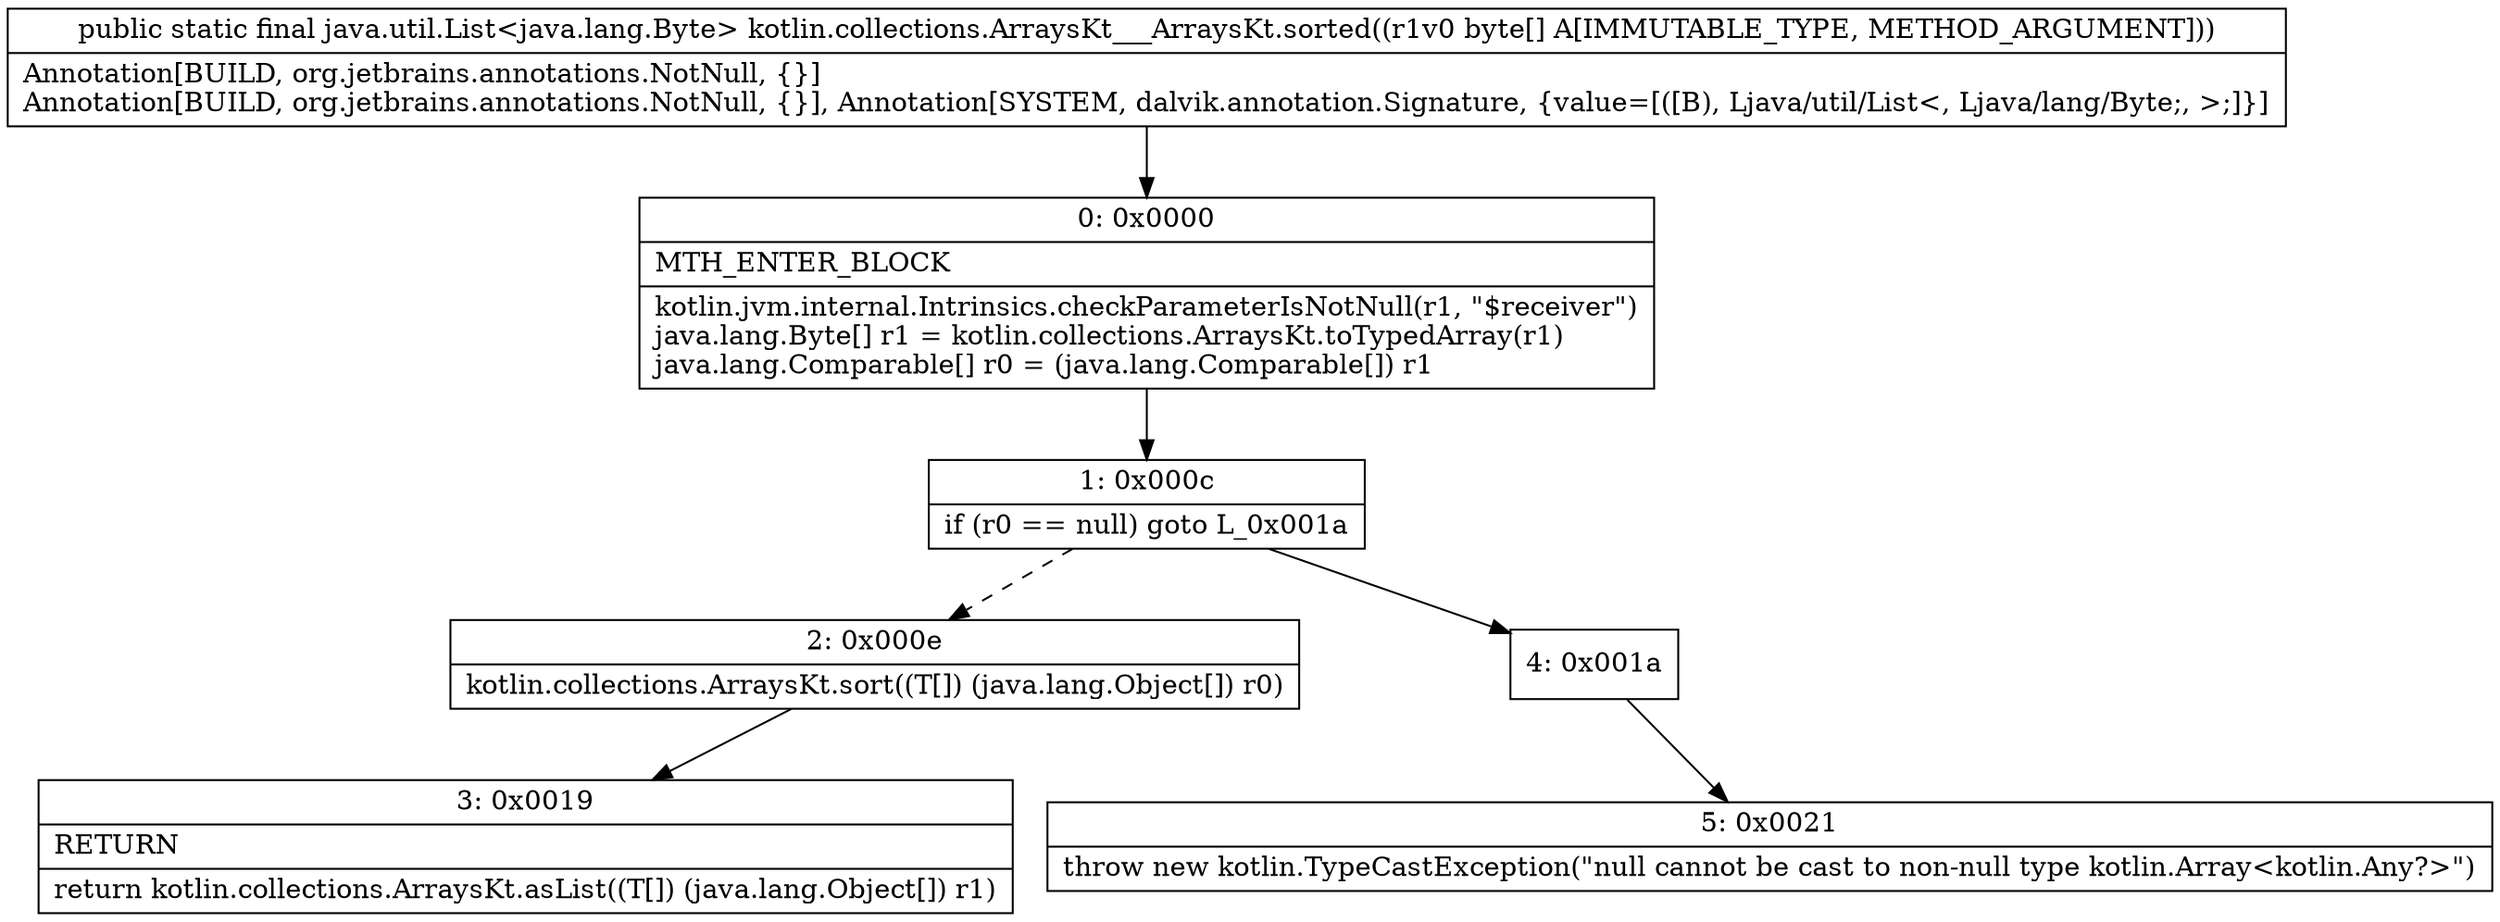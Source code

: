 digraph "CFG forkotlin.collections.ArraysKt___ArraysKt.sorted([B)Ljava\/util\/List;" {
Node_0 [shape=record,label="{0\:\ 0x0000|MTH_ENTER_BLOCK\l|kotlin.jvm.internal.Intrinsics.checkParameterIsNotNull(r1, \"$receiver\")\ljava.lang.Byte[] r1 = kotlin.collections.ArraysKt.toTypedArray(r1)\ljava.lang.Comparable[] r0 = (java.lang.Comparable[]) r1\l}"];
Node_1 [shape=record,label="{1\:\ 0x000c|if (r0 == null) goto L_0x001a\l}"];
Node_2 [shape=record,label="{2\:\ 0x000e|kotlin.collections.ArraysKt.sort((T[]) (java.lang.Object[]) r0)\l}"];
Node_3 [shape=record,label="{3\:\ 0x0019|RETURN\l|return kotlin.collections.ArraysKt.asList((T[]) (java.lang.Object[]) r1)\l}"];
Node_4 [shape=record,label="{4\:\ 0x001a}"];
Node_5 [shape=record,label="{5\:\ 0x0021|throw new kotlin.TypeCastException(\"null cannot be cast to non\-null type kotlin.Array\<kotlin.Any?\>\")\l}"];
MethodNode[shape=record,label="{public static final java.util.List\<java.lang.Byte\> kotlin.collections.ArraysKt___ArraysKt.sorted((r1v0 byte[] A[IMMUTABLE_TYPE, METHOD_ARGUMENT]))  | Annotation[BUILD, org.jetbrains.annotations.NotNull, \{\}]\lAnnotation[BUILD, org.jetbrains.annotations.NotNull, \{\}], Annotation[SYSTEM, dalvik.annotation.Signature, \{value=[([B), Ljava\/util\/List\<, Ljava\/lang\/Byte;, \>;]\}]\l}"];
MethodNode -> Node_0;
Node_0 -> Node_1;
Node_1 -> Node_2[style=dashed];
Node_1 -> Node_4;
Node_2 -> Node_3;
Node_4 -> Node_5;
}

